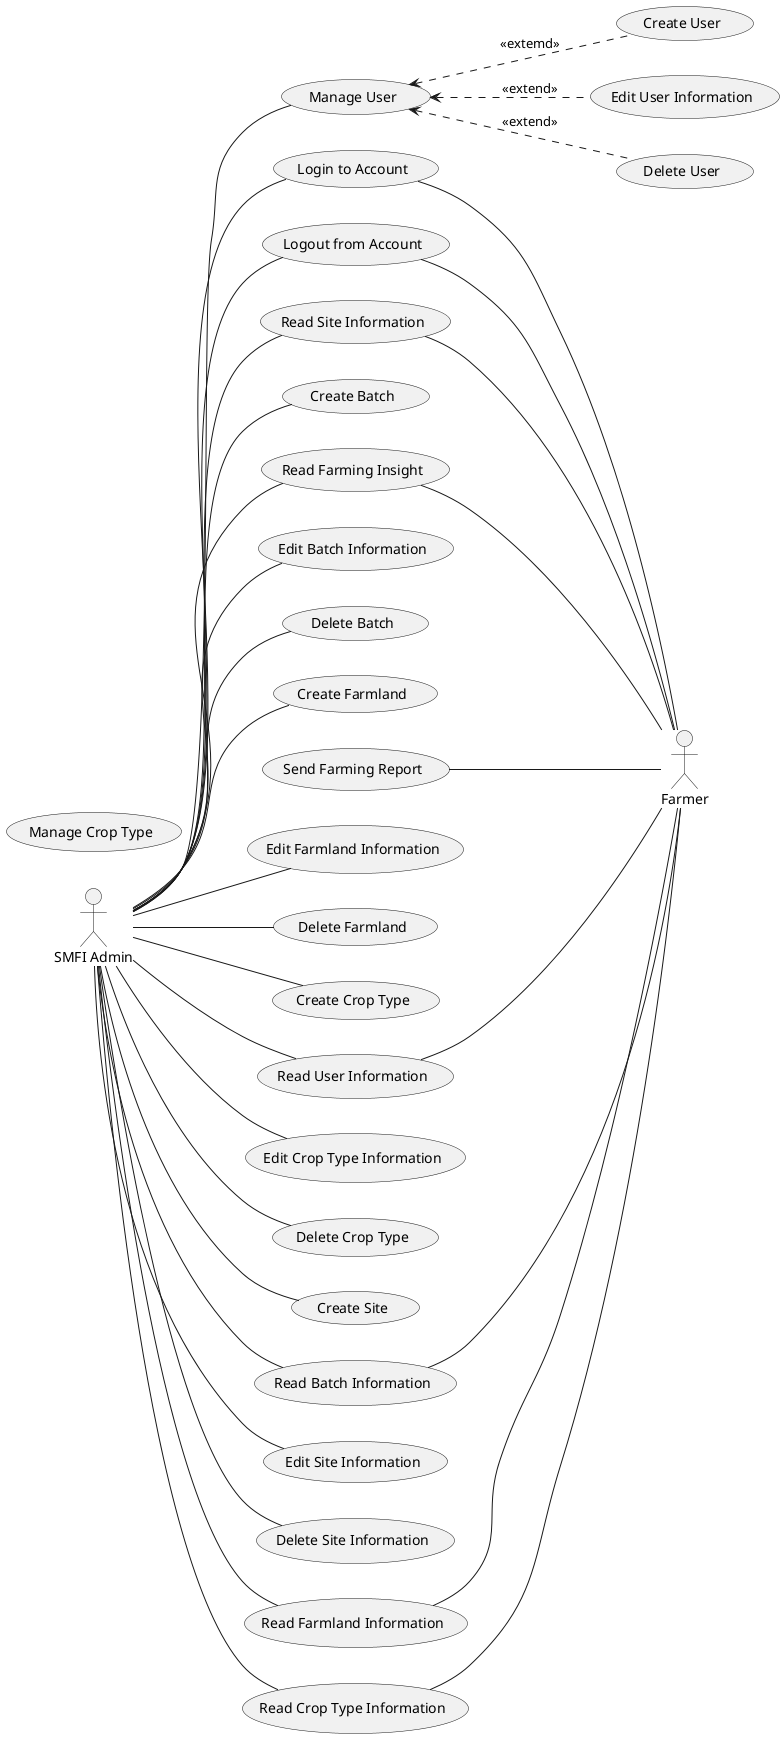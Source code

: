 @startuml

left to right direction

actor "SMFI Admin" as admin
actor "Farmer" as farmer


usecase "Login to Account" as C1.1
usecase "Logout from Account" as C1.2

usecase "Manage User" as AD1
usecase "Create User" as AD1.1
usecase "Read User Information" as AD1.2
usecase "Edit User Information" as AD1.3
usecase "Delete User" as AD1.4

usecase "Create Batch" as AD2.1
usecase "Read Batch Information" as AD2.2
usecase "Edit Batch Information" as AD2.3
usecase "Delete Batch" as AD2.4

usecase "Create Farmland" as AD3.1
usecase "Read Farmland Information" as AD3.2
usecase "Edit Farmland Information" as AD3.3
usecase "Delete Farmland" as AD3.4

usecase "Manage Crop Type" as AD4
usecase "Create Crop Type" as AD4.1
usecase "Read Crop Type Information" as AD4.2
usecase "Edit Crop Type Information" as AD4.3
usecase "Delete Crop Type" as AD4.4

usecase "Create Site" as AD5.1
usecase "Read Site Information" as AD5.2
usecase "Edit Site Information" as AD5.3
usecase "Delete Site Information" as AD5.4

usecase "Send Farming Report" as FD1
usecase "Read Farming Insight" as FD2

' Admin Usecases
admin -- AD1
admin -- AD1.2

AD1 <.. AD1.1 : <<extemd>>
AD1 <.. AD1.3 : <<extend>>
AD1 <.. AD1.4 : <<extend>>

' AD1.1 <.. AD1.1.1 : <<extend>>
' AD1.1 <.. AD1.1.2 : <<extend>>

admin -- AD2.1
admin -- AD2.2
admin -- AD2.3
admin -- AD2.4

' AD2.1 <.. AD2.1.1 : <<extend>>

admin -- AD3.1
admin -- AD3.2
admin -- AD3.3
admin -- AD3.4

' AD3.1 <.. AD3.1.1 : <<extend>>
' AD3.1 <.. AD3.1.2 : <<extend>>

admin -- AD4.1
admin -- AD4.2

admin -- AD4.3
admin -- AD4.4

admin -- AD5.1
admin -- AD5.2

admin -- AD5.3
admin -- AD5.4

admin -- C1.1
admin -- C1.2
admin -- FD2

' Farmer Usecases

C1.1 -- farmer
C1.2 -- farmer
AD1.2 -- farmer
AD2.2 -- farmer
AD3.2 -- farmer
AD4.2 -- farmer
AD5.2 -- farmer
FD2 -- farmer

FD1 -- farmer

' FD1 ..> FD2 : <<extend>>
' FD2 ..> FD2.1 : <<include>>
' FD2 ..> FD2.2 : <<include>>
' FD2 ..> FD2.3 : <<include>>
' FD2 ..> FD2.4 : <<include>>


@enduml
